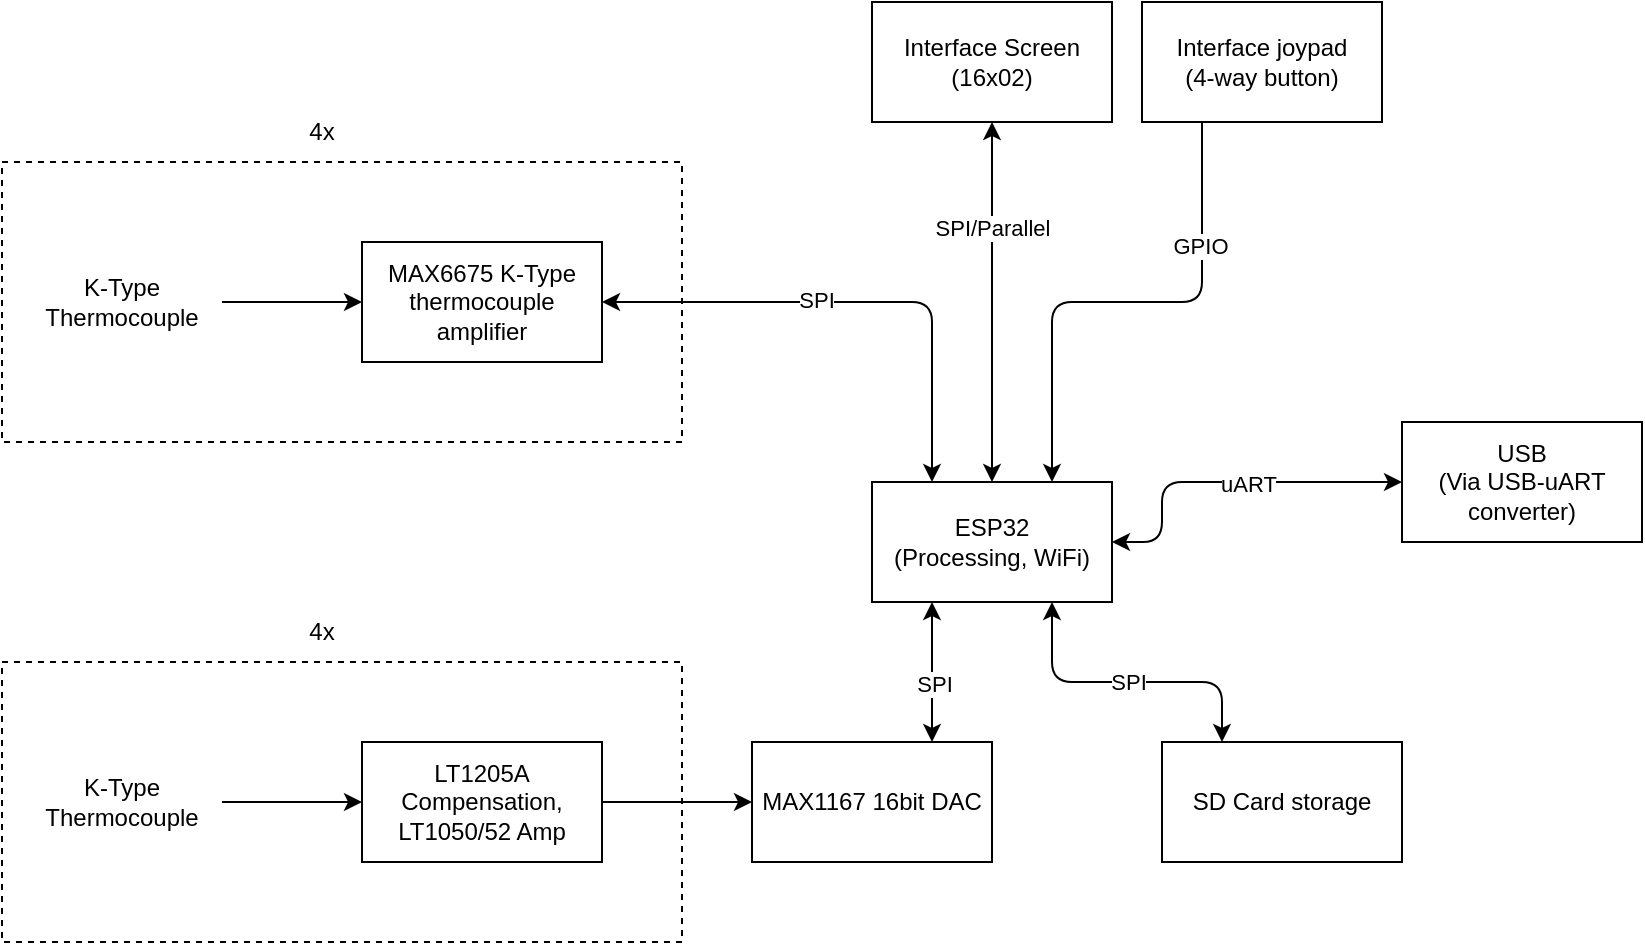<mxfile>
    <diagram id="wiV3gDUrGn5HpKsXygaN" name="Page-1">
        <mxGraphModel dx="1080" dy="666" grid="1" gridSize="10" guides="1" tooltips="1" connect="1" arrows="1" fold="1" page="1" pageScale="1" pageWidth="1169" pageHeight="827" math="0" shadow="0">
            <root>
                <mxCell id="0"/>
                <mxCell id="1" parent="0"/>
                <mxCell id="2" value="MAX6675 K-Type thermocouple amplifier" style="rounded=0;whiteSpace=wrap;html=1;" parent="1" vertex="1">
                    <mxGeometry x="354" y="298" width="120" height="60" as="geometry"/>
                </mxCell>
                <mxCell id="3" value="" style="endArrow=classic;html=1;entryX=0;entryY=0.5;entryDx=0;entryDy=0;" parent="1" target="2" edge="1">
                    <mxGeometry width="50" height="50" relative="1" as="geometry">
                        <mxPoint x="284" y="328" as="sourcePoint"/>
                        <mxPoint x="344" y="328" as="targetPoint"/>
                    </mxGeometry>
                </mxCell>
                <mxCell id="5" value="K-Type Thermocouple" style="text;html=1;strokeColor=none;fillColor=none;align=center;verticalAlign=middle;whiteSpace=wrap;rounded=0;" parent="1" vertex="1">
                    <mxGeometry x="184" y="313" width="100" height="30" as="geometry"/>
                </mxCell>
                <mxCell id="30" style="edgeStyle=none;html=1;exitX=1;exitY=0.5;exitDx=0;exitDy=0;entryX=0;entryY=0.5;entryDx=0;entryDy=0;startArrow=classic;startFill=1;" parent="1" source="6" target="29" edge="1">
                    <mxGeometry relative="1" as="geometry">
                        <Array as="points">
                            <mxPoint x="754" y="448"/>
                            <mxPoint x="754" y="418"/>
                        </Array>
                    </mxGeometry>
                </mxCell>
                <mxCell id="31" value="uART" style="edgeLabel;html=1;align=center;verticalAlign=middle;resizable=0;points=[];" parent="30" vertex="1" connectable="0">
                    <mxGeometry x="0.12" relative="1" as="geometry">
                        <mxPoint y="1" as="offset"/>
                    </mxGeometry>
                </mxCell>
                <mxCell id="6" value="ESP32&lt;br&gt;(Processing, WiFi)" style="rounded=0;whiteSpace=wrap;html=1;" parent="1" vertex="1">
                    <mxGeometry x="609" y="418" width="120" height="60" as="geometry"/>
                </mxCell>
                <mxCell id="7" value="" style="endArrow=classic;startArrow=classic;html=1;entryX=0.25;entryY=0;entryDx=0;entryDy=0;exitX=1;exitY=0.5;exitDx=0;exitDy=0;" parent="1" source="2" target="6" edge="1">
                    <mxGeometry width="50" height="50" relative="1" as="geometry">
                        <mxPoint x="504" y="348" as="sourcePoint"/>
                        <mxPoint x="654" y="508" as="targetPoint"/>
                        <Array as="points">
                            <mxPoint x="639" y="328"/>
                        </Array>
                    </mxGeometry>
                </mxCell>
                <mxCell id="8" value="SPI" style="edgeLabel;html=1;align=center;verticalAlign=middle;resizable=0;points=[];" parent="7" vertex="1" connectable="0">
                    <mxGeometry x="-0.159" y="1" relative="1" as="geometry">
                        <mxPoint as="offset"/>
                    </mxGeometry>
                </mxCell>
                <mxCell id="9" value="" style="rounded=0;whiteSpace=wrap;html=1;fillColor=none;dashed=1;" parent="1" vertex="1">
                    <mxGeometry x="174" y="258" width="340" height="140" as="geometry"/>
                </mxCell>
                <mxCell id="10" value="4x" style="text;html=1;strokeColor=none;fillColor=none;align=center;verticalAlign=middle;whiteSpace=wrap;rounded=0;dashed=1;" parent="1" vertex="1">
                    <mxGeometry x="304" y="228" width="60" height="30" as="geometry"/>
                </mxCell>
                <mxCell id="11" value="LT1205A Compensation, LT1050/52 Amp" style="rounded=0;whiteSpace=wrap;html=1;" parent="1" vertex="1">
                    <mxGeometry x="354" y="548" width="120" height="60" as="geometry"/>
                </mxCell>
                <mxCell id="12" value="" style="endArrow=classic;html=1;entryX=0;entryY=0.5;entryDx=0;entryDy=0;" parent="1" target="11" edge="1">
                    <mxGeometry width="50" height="50" relative="1" as="geometry">
                        <mxPoint x="284" y="578" as="sourcePoint"/>
                        <mxPoint x="344" y="578" as="targetPoint"/>
                    </mxGeometry>
                </mxCell>
                <mxCell id="13" value="K-Type Thermocouple" style="text;html=1;strokeColor=none;fillColor=none;align=center;verticalAlign=middle;whiteSpace=wrap;rounded=0;" parent="1" vertex="1">
                    <mxGeometry x="184" y="563" width="100" height="30" as="geometry"/>
                </mxCell>
                <mxCell id="14" value="" style="rounded=0;whiteSpace=wrap;html=1;fillColor=none;dashed=1;" parent="1" vertex="1">
                    <mxGeometry x="174" y="508" width="340" height="140" as="geometry"/>
                </mxCell>
                <mxCell id="15" value="4x" style="text;html=1;strokeColor=none;fillColor=none;align=center;verticalAlign=middle;whiteSpace=wrap;rounded=0;dashed=1;" parent="1" vertex="1">
                    <mxGeometry x="304" y="478" width="60" height="30" as="geometry"/>
                </mxCell>
                <mxCell id="17" value="" style="endArrow=classic;html=1;exitX=1;exitY=0.5;exitDx=0;exitDy=0;entryX=0;entryY=0.5;entryDx=0;entryDy=0;" parent="1" source="11" target="18" edge="1">
                    <mxGeometry width="50" height="50" relative="1" as="geometry">
                        <mxPoint x="604" y="568" as="sourcePoint"/>
                        <mxPoint x="584" y="578" as="targetPoint"/>
                    </mxGeometry>
                </mxCell>
                <mxCell id="18" value="MAX1167 16bit DAC" style="rounded=0;whiteSpace=wrap;html=1;" parent="1" vertex="1">
                    <mxGeometry x="549" y="548" width="120" height="60" as="geometry"/>
                </mxCell>
                <mxCell id="19" value="" style="endArrow=classic;startArrow=classic;html=1;entryX=0.25;entryY=1;entryDx=0;entryDy=0;exitX=0.75;exitY=0;exitDx=0;exitDy=0;" parent="1" source="18" target="6" edge="1">
                    <mxGeometry width="50" height="50" relative="1" as="geometry">
                        <mxPoint x="604" y="548" as="sourcePoint"/>
                        <mxPoint x="654" y="498" as="targetPoint"/>
                    </mxGeometry>
                </mxCell>
                <mxCell id="20" value="SPI" style="edgeLabel;html=1;align=center;verticalAlign=middle;resizable=0;points=[];" parent="19" vertex="1" connectable="0">
                    <mxGeometry x="-0.271" y="-1" relative="1" as="geometry">
                        <mxPoint y="-4" as="offset"/>
                    </mxGeometry>
                </mxCell>
                <mxCell id="21" value="Interface Screen&lt;br&gt;(16x02)" style="rounded=0;whiteSpace=wrap;html=1;fillColor=none;" parent="1" vertex="1">
                    <mxGeometry x="609" y="178" width="120" height="60" as="geometry"/>
                </mxCell>
                <mxCell id="22" value="" style="endArrow=classic;startArrow=classic;html=1;entryX=0.5;entryY=1;entryDx=0;entryDy=0;exitX=0.5;exitY=0;exitDx=0;exitDy=0;" parent="1" source="6" target="21" edge="1">
                    <mxGeometry width="50" height="50" relative="1" as="geometry">
                        <mxPoint x="604" y="548" as="sourcePoint"/>
                        <mxPoint x="654" y="498" as="targetPoint"/>
                    </mxGeometry>
                </mxCell>
                <mxCell id="23" value="SPI/Parallel" style="edgeLabel;html=1;align=center;verticalAlign=middle;resizable=0;points=[];" parent="22" vertex="1" connectable="0">
                    <mxGeometry x="0.411" relative="1" as="geometry">
                        <mxPoint as="offset"/>
                    </mxGeometry>
                </mxCell>
                <mxCell id="24" value="Interface joypad&lt;br&gt;(4-way button)" style="rounded=0;whiteSpace=wrap;html=1;fillColor=none;" parent="1" vertex="1">
                    <mxGeometry x="744" y="178" width="120" height="60" as="geometry"/>
                </mxCell>
                <mxCell id="25" value="" style="endArrow=classic;html=1;entryX=0.75;entryY=0;entryDx=0;entryDy=0;exitX=0.25;exitY=1;exitDx=0;exitDy=0;" parent="1" source="24" target="6" edge="1">
                    <mxGeometry width="50" height="50" relative="1" as="geometry">
                        <mxPoint x="604" y="538" as="sourcePoint"/>
                        <mxPoint x="654" y="488" as="targetPoint"/>
                        <Array as="points">
                            <mxPoint x="774" y="328"/>
                            <mxPoint x="699" y="328"/>
                        </Array>
                    </mxGeometry>
                </mxCell>
                <mxCell id="32" value="GPIO" style="edgeLabel;html=1;align=center;verticalAlign=middle;resizable=0;points=[];" parent="25" vertex="1" connectable="0">
                    <mxGeometry x="-0.518" y="-1" relative="1" as="geometry">
                        <mxPoint as="offset"/>
                    </mxGeometry>
                </mxCell>
                <mxCell id="27" value="SD Card&amp;nbsp;storage" style="rounded=0;whiteSpace=wrap;html=1;fillColor=none;" parent="1" vertex="1">
                    <mxGeometry x="754" y="548" width="120" height="60" as="geometry"/>
                </mxCell>
                <mxCell id="28" value="SPI" style="endArrow=classic;startArrow=classic;html=1;entryX=0.75;entryY=1;entryDx=0;entryDy=0;exitX=0.25;exitY=0;exitDx=0;exitDy=0;" parent="1" source="27" target="6" edge="1">
                    <mxGeometry width="50" height="50" relative="1" as="geometry">
                        <mxPoint x="604" y="528" as="sourcePoint"/>
                        <mxPoint x="654" y="478" as="targetPoint"/>
                        <Array as="points">
                            <mxPoint x="784" y="518"/>
                            <mxPoint x="699" y="518"/>
                        </Array>
                    </mxGeometry>
                </mxCell>
                <mxCell id="29" value="USB&lt;br&gt;(Via USB-uART converter)" style="rounded=0;whiteSpace=wrap;html=1;fillColor=none;" parent="1" vertex="1">
                    <mxGeometry x="874" y="388" width="120" height="60" as="geometry"/>
                </mxCell>
            </root>
        </mxGraphModel>
    </diagram>
</mxfile>